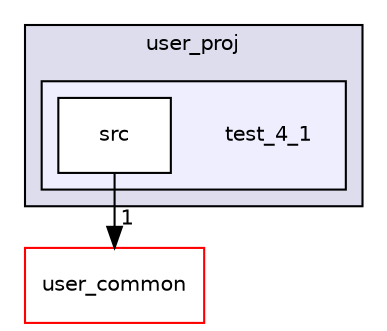 digraph "user_proj/test_4_1" {
  compound=true
  node [ fontsize="10", fontname="Helvetica"];
  edge [ labelfontsize="10", labelfontname="Helvetica"];
  subgraph clusterdir_917e382b2acb853f1ccc58b2793ae86b {
    graph [ bgcolor="#ddddee", pencolor="black", label="user_proj" fontname="Helvetica", fontsize="10", URL="dir_917e382b2acb853f1ccc58b2793ae86b.html"]
  subgraph clusterdir_052e39cf330b9b95865d907ebd9c7000 {
    graph [ bgcolor="#eeeeff", pencolor="black", label="" URL="dir_052e39cf330b9b95865d907ebd9c7000.html"];
    dir_052e39cf330b9b95865d907ebd9c7000 [shape=plaintext label="test_4_1"];
  dir_5f64a106f203d59632517dbc1d8962ef [shape=box label="src" fillcolor="white" style="filled" URL="dir_5f64a106f203d59632517dbc1d8962ef.html"];
  }
  }
  dir_3a5750680ef3b28b662cb739d8664c22 [shape=box label="user_common" fillcolor="white" style="filled" color="red" URL="dir_3a5750680ef3b28b662cb739d8664c22.html"];
  dir_5f64a106f203d59632517dbc1d8962ef->dir_3a5750680ef3b28b662cb739d8664c22 [headlabel="1", labeldistance=1.5 headhref="dir_000048_000003.html"];
}
